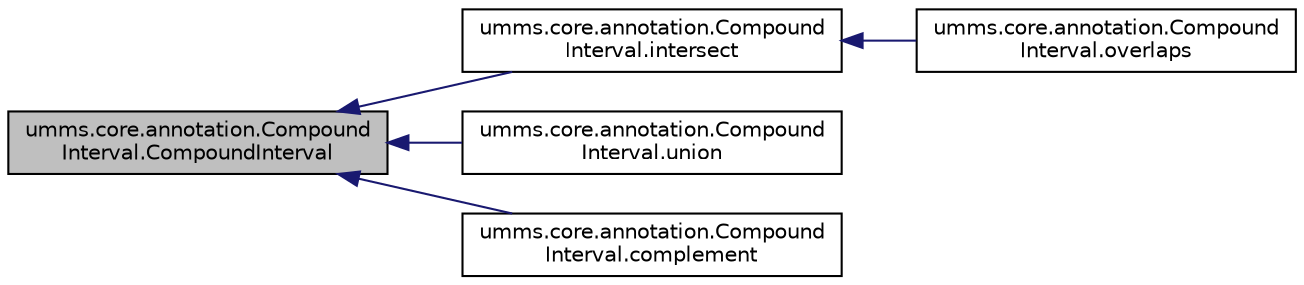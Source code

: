 digraph "umms.core.annotation.CompoundInterval.CompoundInterval"
{
  edge [fontname="Helvetica",fontsize="10",labelfontname="Helvetica",labelfontsize="10"];
  node [fontname="Helvetica",fontsize="10",shape=record];
  rankdir="LR";
  Node1 [label="umms.core.annotation.Compound\lInterval.CompoundInterval",height=0.2,width=0.4,color="black", fillcolor="grey75", style="filled" fontcolor="black"];
  Node1 -> Node2 [dir="back",color="midnightblue",fontsize="10",style="solid"];
  Node2 [label="umms.core.annotation.Compound\lInterval.intersect",height=0.2,width=0.4,color="black", fillcolor="white", style="filled",URL="$classumms_1_1core_1_1annotation_1_1_compound_interval.html#a4f4d181aef401608e1132208f67752b3"];
  Node2 -> Node3 [dir="back",color="midnightblue",fontsize="10",style="solid"];
  Node3 [label="umms.core.annotation.Compound\lInterval.overlaps",height=0.2,width=0.4,color="black", fillcolor="white", style="filled",URL="$classumms_1_1core_1_1annotation_1_1_compound_interval.html#aa1111ec6321d6343445ea95584a3a0b8"];
  Node1 -> Node4 [dir="back",color="midnightblue",fontsize="10",style="solid"];
  Node4 [label="umms.core.annotation.Compound\lInterval.union",height=0.2,width=0.4,color="black", fillcolor="white", style="filled",URL="$classumms_1_1core_1_1annotation_1_1_compound_interval.html#a21745d7aa401327d4822a4b78c06296b"];
  Node1 -> Node5 [dir="back",color="midnightblue",fontsize="10",style="solid"];
  Node5 [label="umms.core.annotation.Compound\lInterval.complement",height=0.2,width=0.4,color="black", fillcolor="white", style="filled",URL="$classumms_1_1core_1_1annotation_1_1_compound_interval.html#a3887255050c47602aeed3d948706e6f8"];
}
